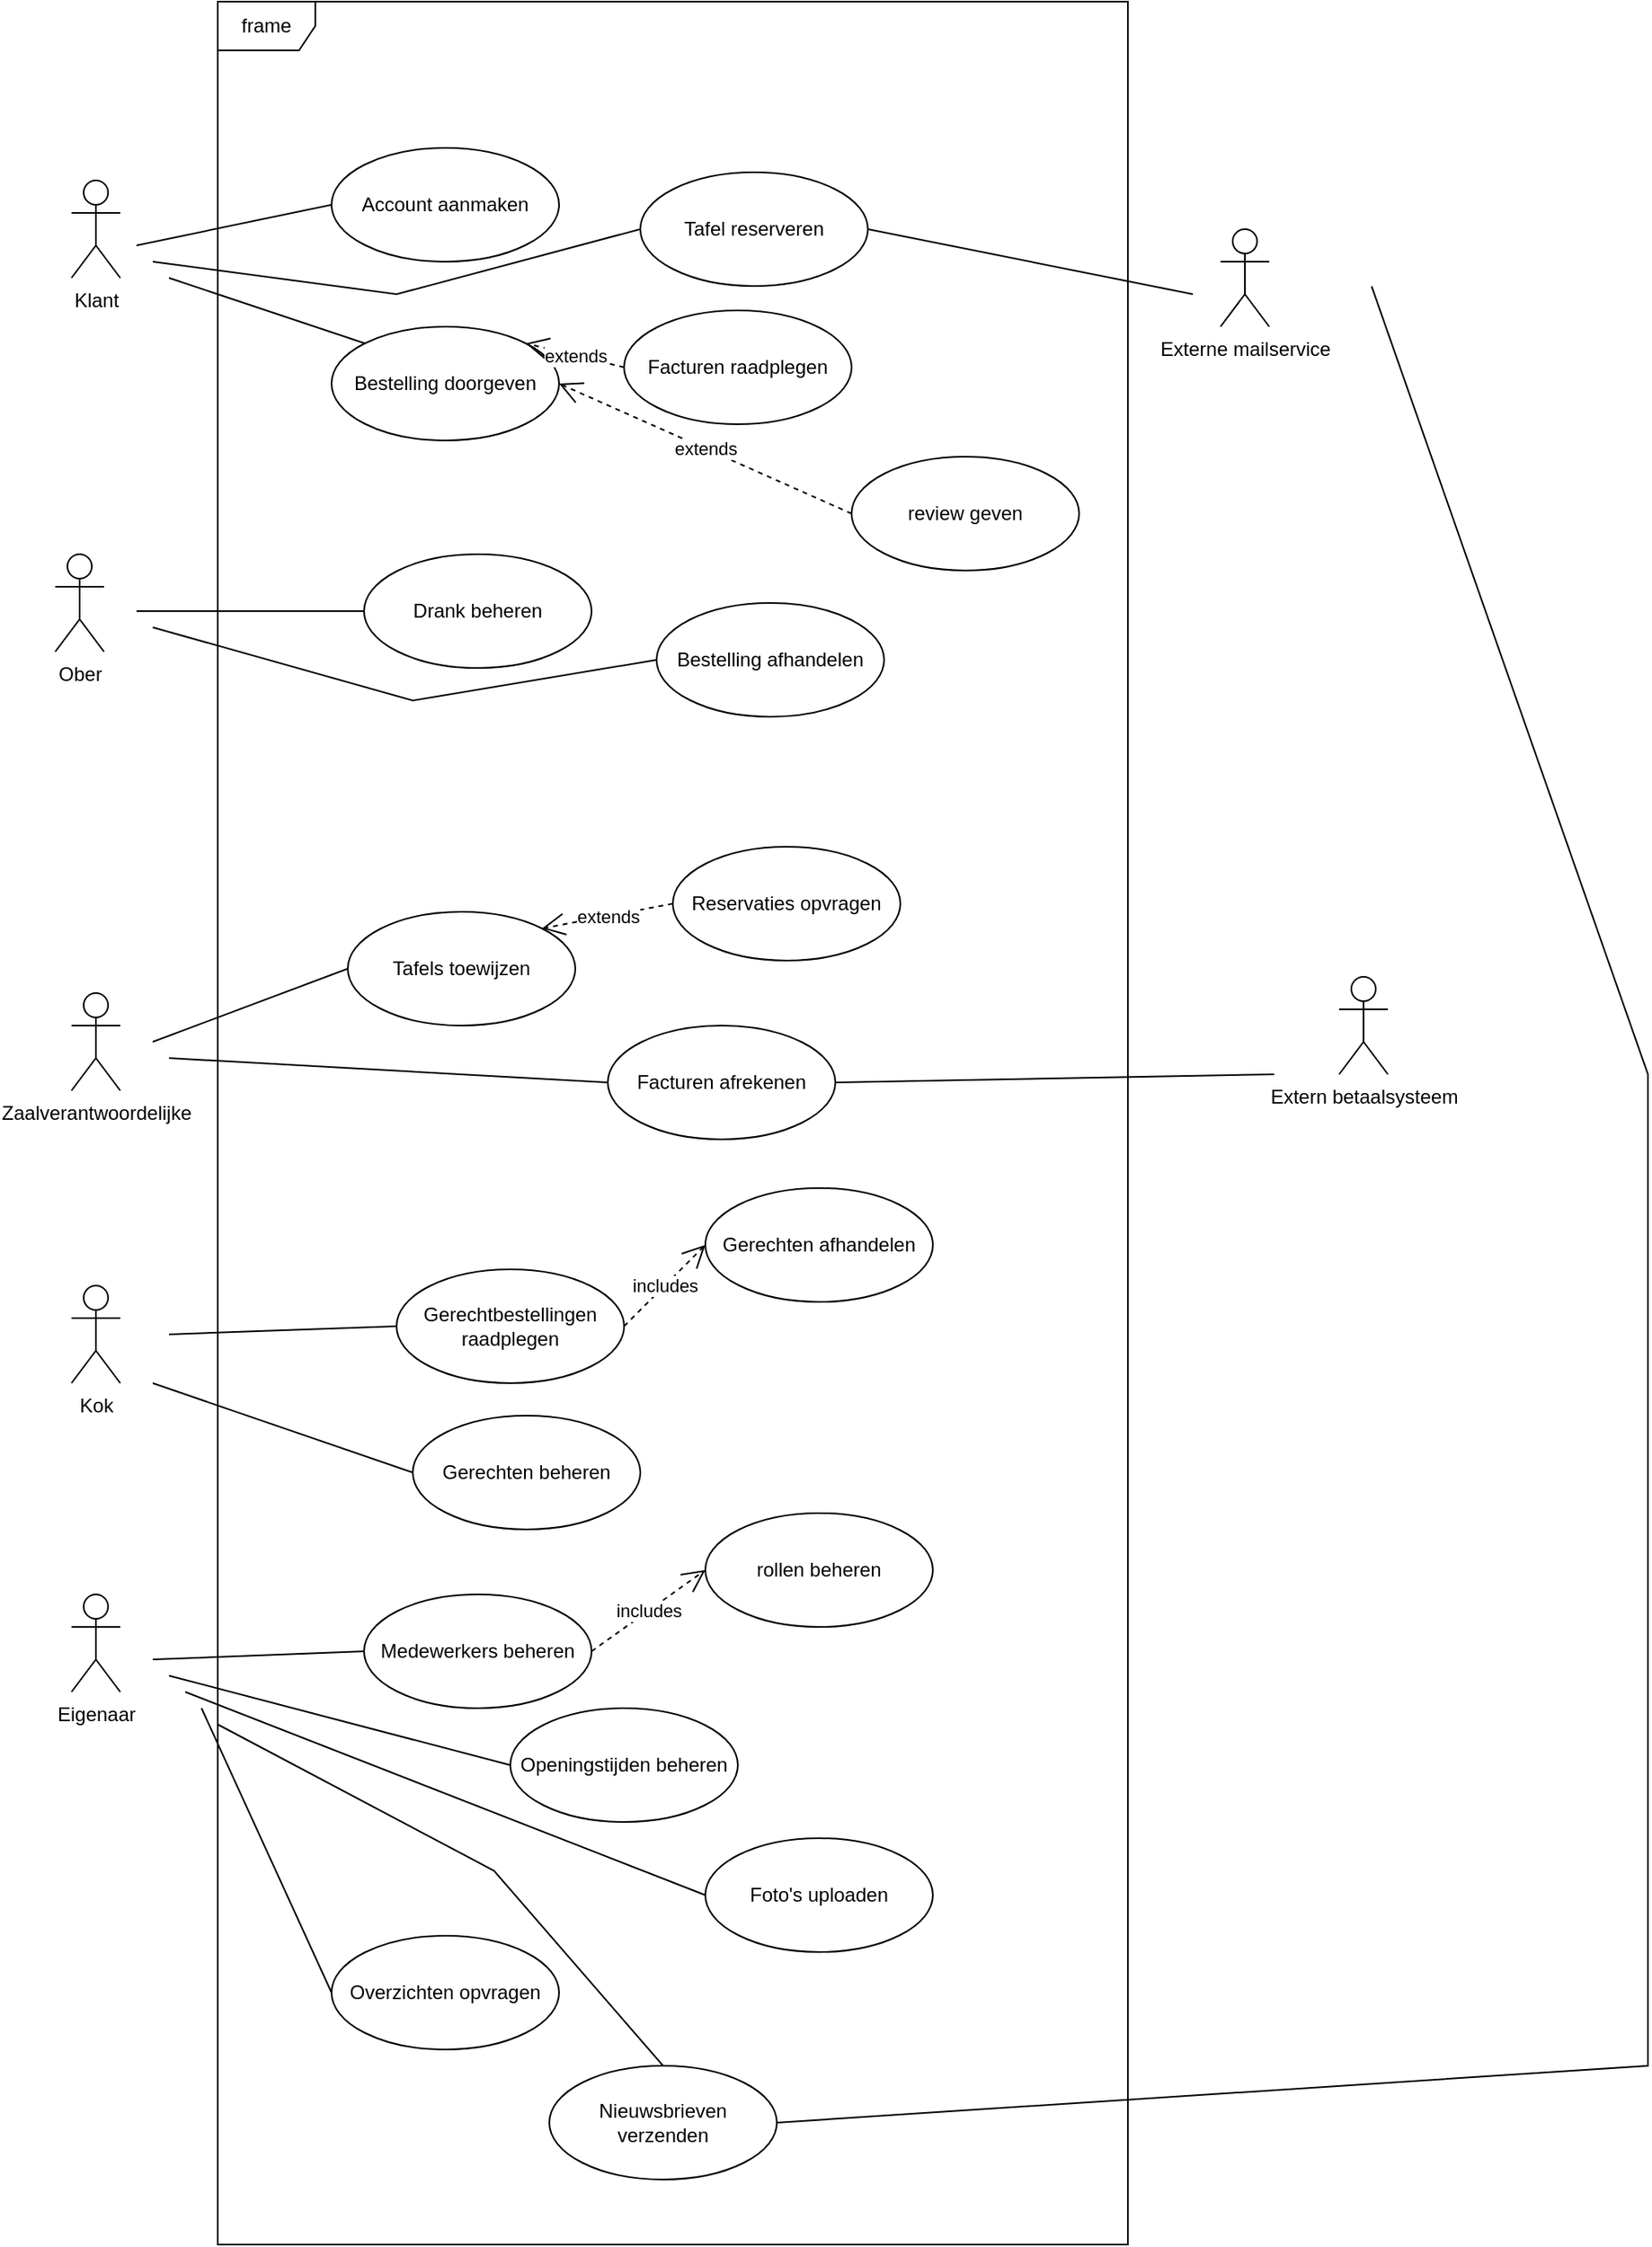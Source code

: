 <mxfile version="20.8.10" type="device"><diagram name="Pagina-1" id="YcCdliY7HSCmYJmfGS6-"><mxGraphModel dx="1050" dy="1790" grid="1" gridSize="10" guides="1" tooltips="1" connect="1" arrows="1" fold="1" page="1" pageScale="1" pageWidth="827" pageHeight="1169" math="0" shadow="0"><root><mxCell id="0"/><mxCell id="1" parent="0"/><mxCell id="kZ2du3IIntAQb-EHcHg9-1" value="Klant" style="shape=umlActor;verticalLabelPosition=bottom;verticalAlign=top;html=1;outlineConnect=0;" parent="1" vertex="1"><mxGeometry x="120" y="40" width="30" height="60" as="geometry"/></mxCell><mxCell id="kZ2du3IIntAQb-EHcHg9-2" value="Ober" style="shape=umlActor;verticalLabelPosition=bottom;verticalAlign=top;html=1;outlineConnect=0;" parent="1" vertex="1"><mxGeometry x="110" y="270" width="30" height="60" as="geometry"/></mxCell><mxCell id="kZ2du3IIntAQb-EHcHg9-3" value="Zaalverantwoordelijke" style="shape=umlActor;verticalLabelPosition=bottom;verticalAlign=top;html=1;outlineConnect=0;" parent="1" vertex="1"><mxGeometry x="120" y="540" width="30" height="60" as="geometry"/></mxCell><mxCell id="kZ2du3IIntAQb-EHcHg9-4" value="Kok" style="shape=umlActor;verticalLabelPosition=bottom;verticalAlign=top;html=1;outlineConnect=0;" parent="1" vertex="1"><mxGeometry x="120" y="720" width="30" height="60" as="geometry"/></mxCell><mxCell id="kZ2du3IIntAQb-EHcHg9-5" value="Eigenaar" style="shape=umlActor;verticalLabelPosition=bottom;verticalAlign=top;html=1;outlineConnect=0;" parent="1" vertex="1"><mxGeometry x="120" y="910" width="30" height="60" as="geometry"/></mxCell><mxCell id="kZ2du3IIntAQb-EHcHg9-8" value="frame" style="shape=umlFrame;whiteSpace=wrap;html=1;" parent="1" vertex="1"><mxGeometry x="210" y="-70" width="560" height="1380" as="geometry"/></mxCell><mxCell id="kZ2du3IIntAQb-EHcHg9-9" value="Account aanmaken" style="ellipse;whiteSpace=wrap;html=1;" parent="1" vertex="1"><mxGeometry x="280" y="20" width="140" height="70" as="geometry"/></mxCell><mxCell id="kZ2du3IIntAQb-EHcHg9-13" value="" style="endArrow=none;html=1;rounded=0;entryX=0;entryY=0.5;entryDx=0;entryDy=0;" parent="1" target="kZ2du3IIntAQb-EHcHg9-9" edge="1"><mxGeometry width="50" height="50" relative="1" as="geometry"><mxPoint x="160" y="80" as="sourcePoint"/><mxPoint x="390" y="150" as="targetPoint"/></mxGeometry></mxCell><mxCell id="HwXETog9Du_f1K2-9Dvj-1" value="Tafel reserveren" style="ellipse;whiteSpace=wrap;html=1;" parent="1" vertex="1"><mxGeometry x="470" y="35" width="140" height="70" as="geometry"/></mxCell><mxCell id="HwXETog9Du_f1K2-9Dvj-2" value="" style="endArrow=none;html=1;rounded=0;entryX=0;entryY=0.5;entryDx=0;entryDy=0;" parent="1" target="HwXETog9Du_f1K2-9Dvj-1" edge="1"><mxGeometry width="50" height="50" relative="1" as="geometry"><mxPoint x="170.0" y="90" as="sourcePoint"/><mxPoint x="290.0" y="65" as="targetPoint"/><Array as="points"><mxPoint x="320" y="110"/></Array></mxGeometry></mxCell><mxCell id="HwXETog9Du_f1K2-9Dvj-3" value="Bestelling doorgeven" style="ellipse;whiteSpace=wrap;html=1;" parent="1" vertex="1"><mxGeometry x="280" y="130" width="140" height="70" as="geometry"/></mxCell><mxCell id="HwXETog9Du_f1K2-9Dvj-7" value="Externe mailservice" style="shape=umlActor;verticalLabelPosition=bottom;verticalAlign=top;html=1;" parent="1" vertex="1"><mxGeometry x="827" y="70" width="30" height="60" as="geometry"/></mxCell><mxCell id="HwXETog9Du_f1K2-9Dvj-8" value="" style="endArrow=none;html=1;rounded=0;entryX=1;entryY=0.5;entryDx=0;entryDy=0;" parent="1" target="HwXETog9Du_f1K2-9Dvj-1" edge="1"><mxGeometry width="50" height="50" relative="1" as="geometry"><mxPoint x="810" y="110" as="sourcePoint"/><mxPoint x="290" y="155" as="targetPoint"/></mxGeometry></mxCell><mxCell id="HwXETog9Du_f1K2-9Dvj-9" value="" style="endArrow=none;html=1;rounded=0;entryX=0;entryY=0;entryDx=0;entryDy=0;" parent="1" target="HwXETog9Du_f1K2-9Dvj-3" edge="1"><mxGeometry width="50" height="50" relative="1" as="geometry"><mxPoint x="180.0" y="100" as="sourcePoint"/><mxPoint x="290" y="155" as="targetPoint"/></mxGeometry></mxCell><mxCell id="HwXETog9Du_f1K2-9Dvj-10" value="Facturen raadplegen" style="ellipse;whiteSpace=wrap;html=1;" parent="1" vertex="1"><mxGeometry x="460" y="120" width="140" height="70" as="geometry"/></mxCell><mxCell id="HwXETog9Du_f1K2-9Dvj-11" value="extends" style="endArrow=open;endSize=12;dashed=1;html=1;rounded=0;exitX=0;exitY=0.5;exitDx=0;exitDy=0;entryX=1;entryY=0;entryDx=0;entryDy=0;" parent="1" source="HwXETog9Du_f1K2-9Dvj-10" target="HwXETog9Du_f1K2-9Dvj-3" edge="1"><mxGeometry width="160" relative="1" as="geometry"><mxPoint x="600" y="330" as="sourcePoint"/><mxPoint x="760" y="330" as="targetPoint"/></mxGeometry></mxCell><mxCell id="HwXETog9Du_f1K2-9Dvj-12" value="review geven" style="ellipse;whiteSpace=wrap;html=1;" parent="1" vertex="1"><mxGeometry x="600" y="210" width="140" height="70" as="geometry"/></mxCell><mxCell id="HwXETog9Du_f1K2-9Dvj-13" value="extends" style="endArrow=open;endSize=12;dashed=1;html=1;rounded=0;exitX=0;exitY=0.5;exitDx=0;exitDy=0;entryX=1;entryY=0.5;entryDx=0;entryDy=0;" parent="1" source="HwXETog9Du_f1K2-9Dvj-12" target="HwXETog9Du_f1K2-9Dvj-3" edge="1"><mxGeometry width="160" relative="1" as="geometry"><mxPoint x="470.0" y="215" as="sourcePoint"/><mxPoint x="400.005" y="240.508" as="targetPoint"/></mxGeometry></mxCell><mxCell id="HwXETog9Du_f1K2-9Dvj-14" value="Bestelling afhandelen" style="ellipse;whiteSpace=wrap;html=1;" parent="1" vertex="1"><mxGeometry x="480" y="300" width="140" height="70" as="geometry"/></mxCell><mxCell id="HwXETog9Du_f1K2-9Dvj-15" value="Drank beheren" style="ellipse;whiteSpace=wrap;html=1;" parent="1" vertex="1"><mxGeometry x="300" y="270" width="140" height="70" as="geometry"/></mxCell><mxCell id="HwXETog9Du_f1K2-9Dvj-16" value="" style="endArrow=none;html=1;rounded=0;entryX=0;entryY=0.5;entryDx=0;entryDy=0;" parent="1" target="HwXETog9Du_f1K2-9Dvj-15" edge="1"><mxGeometry width="50" height="50" relative="1" as="geometry"><mxPoint x="160" y="305" as="sourcePoint"/><mxPoint x="309.995" y="150.508" as="targetPoint"/></mxGeometry></mxCell><mxCell id="HwXETog9Du_f1K2-9Dvj-17" value="" style="endArrow=none;html=1;rounded=0;entryX=0;entryY=0.5;entryDx=0;entryDy=0;" parent="1" target="HwXETog9Du_f1K2-9Dvj-14" edge="1"><mxGeometry width="50" height="50" relative="1" as="geometry"><mxPoint x="170" y="315" as="sourcePoint"/><mxPoint x="310" y="315" as="targetPoint"/><Array as="points"><mxPoint x="330" y="360"/></Array></mxGeometry></mxCell><mxCell id="HwXETog9Du_f1K2-9Dvj-18" value="Tafels toewijzen" style="ellipse;whiteSpace=wrap;html=1;" parent="1" vertex="1"><mxGeometry x="290" y="490" width="140" height="70" as="geometry"/></mxCell><mxCell id="HwXETog9Du_f1K2-9Dvj-19" value="" style="endArrow=none;html=1;rounded=0;entryX=0;entryY=0.5;entryDx=0;entryDy=0;" parent="1" target="HwXETog9Du_f1K2-9Dvj-18" edge="1"><mxGeometry width="50" height="50" relative="1" as="geometry"><mxPoint x="170" y="570" as="sourcePoint"/><mxPoint x="310" y="315" as="targetPoint"/></mxGeometry></mxCell><mxCell id="HwXETog9Du_f1K2-9Dvj-20" value="Reservaties opvragen" style="ellipse;whiteSpace=wrap;html=1;" parent="1" vertex="1"><mxGeometry x="490" y="450" width="140" height="70" as="geometry"/></mxCell><mxCell id="HwXETog9Du_f1K2-9Dvj-22" value="extends" style="endArrow=open;endSize=12;dashed=1;html=1;rounded=0;exitX=0;exitY=0.5;exitDx=0;exitDy=0;entryX=1;entryY=0;entryDx=0;entryDy=0;" parent="1" source="HwXETog9Du_f1K2-9Dvj-20" target="HwXETog9Du_f1K2-9Dvj-18" edge="1"><mxGeometry width="160" relative="1" as="geometry"><mxPoint x="610" y="255" as="sourcePoint"/><mxPoint x="430.0" y="175" as="targetPoint"/></mxGeometry></mxCell><mxCell id="HwXETog9Du_f1K2-9Dvj-23" value="Facturen afrekenen" style="ellipse;whiteSpace=wrap;html=1;" parent="1" vertex="1"><mxGeometry x="450" y="560" width="140" height="70" as="geometry"/></mxCell><mxCell id="HwXETog9Du_f1K2-9Dvj-24" value="" style="endArrow=none;html=1;rounded=0;entryX=0;entryY=0.5;entryDx=0;entryDy=0;" parent="1" target="HwXETog9Du_f1K2-9Dvj-23" edge="1"><mxGeometry width="50" height="50" relative="1" as="geometry"><mxPoint x="180" y="580" as="sourcePoint"/><mxPoint x="300" y="535" as="targetPoint"/></mxGeometry></mxCell><mxCell id="HwXETog9Du_f1K2-9Dvj-25" value="" style="endArrow=none;html=1;rounded=0;entryX=1;entryY=0.5;entryDx=0;entryDy=0;" parent="1" target="HwXETog9Du_f1K2-9Dvj-23" edge="1"><mxGeometry width="50" height="50" relative="1" as="geometry"><mxPoint x="860" y="590" as="sourcePoint"/><mxPoint x="620" y="80" as="targetPoint"/></mxGeometry></mxCell><mxCell id="HwXETog9Du_f1K2-9Dvj-26" value="Extern betaalsysteem" style="shape=umlActor;verticalLabelPosition=bottom;verticalAlign=top;html=1;" parent="1" vertex="1"><mxGeometry x="900" y="530" width="30" height="60" as="geometry"/></mxCell><mxCell id="5CDFt7ciQ4aWb4GCR9z1-1" value="Gerechtbestellingen raadplegen" style="ellipse;whiteSpace=wrap;html=1;" vertex="1" parent="1"><mxGeometry x="320" y="710" width="140" height="70" as="geometry"/></mxCell><mxCell id="5CDFt7ciQ4aWb4GCR9z1-2" value="Gerechten beheren" style="ellipse;whiteSpace=wrap;html=1;" vertex="1" parent="1"><mxGeometry x="330" y="800" width="140" height="70" as="geometry"/></mxCell><mxCell id="5CDFt7ciQ4aWb4GCR9z1-3" value="Gerechten afhandelen" style="ellipse;whiteSpace=wrap;html=1;" vertex="1" parent="1"><mxGeometry x="510" y="660" width="140" height="70" as="geometry"/></mxCell><mxCell id="5CDFt7ciQ4aWb4GCR9z1-4" value="" style="endArrow=none;html=1;rounded=0;entryX=0;entryY=0.5;entryDx=0;entryDy=0;" edge="1" parent="1" target="5CDFt7ciQ4aWb4GCR9z1-1"><mxGeometry width="50" height="50" relative="1" as="geometry"><mxPoint x="180" y="750" as="sourcePoint"/><mxPoint x="460" y="605" as="targetPoint"/></mxGeometry></mxCell><mxCell id="5CDFt7ciQ4aWb4GCR9z1-5" value="includes" style="endArrow=open;endSize=12;dashed=1;html=1;rounded=0;exitX=1;exitY=0.5;exitDx=0;exitDy=0;entryX=0;entryY=0.5;entryDx=0;entryDy=0;" edge="1" parent="1" source="5CDFt7ciQ4aWb4GCR9z1-1" target="5CDFt7ciQ4aWb4GCR9z1-3"><mxGeometry width="160" relative="1" as="geometry"><mxPoint x="470" y="660" as="sourcePoint"/><mxPoint x="389.497" y="675.251" as="targetPoint"/></mxGeometry></mxCell><mxCell id="5CDFt7ciQ4aWb4GCR9z1-6" value="" style="endArrow=none;html=1;rounded=0;entryX=0;entryY=0.5;entryDx=0;entryDy=0;" edge="1" parent="1" target="5CDFt7ciQ4aWb4GCR9z1-2"><mxGeometry width="50" height="50" relative="1" as="geometry"><mxPoint x="170" y="780" as="sourcePoint"/><mxPoint x="330" y="755" as="targetPoint"/></mxGeometry></mxCell><mxCell id="5CDFt7ciQ4aWb4GCR9z1-7" value="Medewerkers beheren" style="ellipse;whiteSpace=wrap;html=1;" vertex="1" parent="1"><mxGeometry x="300" y="910" width="140" height="70" as="geometry"/></mxCell><mxCell id="5CDFt7ciQ4aWb4GCR9z1-8" value="rollen beheren" style="ellipse;whiteSpace=wrap;html=1;" vertex="1" parent="1"><mxGeometry x="510" y="860" width="140" height="70" as="geometry"/></mxCell><mxCell id="5CDFt7ciQ4aWb4GCR9z1-9" value="includes" style="endArrow=open;endSize=12;dashed=1;html=1;rounded=0;exitX=1;exitY=0.5;exitDx=0;exitDy=0;entryX=0;entryY=0.5;entryDx=0;entryDy=0;" edge="1" parent="1" source="5CDFt7ciQ4aWb4GCR9z1-7" target="5CDFt7ciQ4aWb4GCR9z1-8"><mxGeometry width="160" relative="1" as="geometry"><mxPoint x="470" y="755" as="sourcePoint"/><mxPoint x="520" y="705" as="targetPoint"/></mxGeometry></mxCell><mxCell id="5CDFt7ciQ4aWb4GCR9z1-10" value="" style="endArrow=none;html=1;rounded=0;entryX=0;entryY=0.5;entryDx=0;entryDy=0;" edge="1" parent="1" target="5CDFt7ciQ4aWb4GCR9z1-7"><mxGeometry width="50" height="50" relative="1" as="geometry"><mxPoint x="170" y="950" as="sourcePoint"/><mxPoint x="340" y="845" as="targetPoint"/></mxGeometry></mxCell><mxCell id="5CDFt7ciQ4aWb4GCR9z1-11" value="Overzichten opvragen" style="ellipse;whiteSpace=wrap;html=1;" vertex="1" parent="1"><mxGeometry x="280" y="1120" width="140" height="70" as="geometry"/></mxCell><mxCell id="5CDFt7ciQ4aWb4GCR9z1-12" value="Nieuwsbrieven verzenden" style="ellipse;whiteSpace=wrap;html=1;" vertex="1" parent="1"><mxGeometry x="414" y="1200" width="140" height="70" as="geometry"/></mxCell><mxCell id="5CDFt7ciQ4aWb4GCR9z1-13" value="Foto's uploaden" style="ellipse;whiteSpace=wrap;html=1;" vertex="1" parent="1"><mxGeometry x="510" y="1060" width="140" height="70" as="geometry"/></mxCell><mxCell id="5CDFt7ciQ4aWb4GCR9z1-14" value="Openingstijden beheren" style="ellipse;whiteSpace=wrap;html=1;" vertex="1" parent="1"><mxGeometry x="390" y="980" width="140" height="70" as="geometry"/></mxCell><mxCell id="5CDFt7ciQ4aWb4GCR9z1-16" value="" style="endArrow=none;html=1;rounded=0;entryX=0;entryY=0.5;entryDx=0;entryDy=0;" edge="1" parent="1" target="5CDFt7ciQ4aWb4GCR9z1-14"><mxGeometry width="50" height="50" relative="1" as="geometry"><mxPoint x="180" y="960" as="sourcePoint"/><mxPoint x="310" y="955" as="targetPoint"/></mxGeometry></mxCell><mxCell id="5CDFt7ciQ4aWb4GCR9z1-17" value="" style="endArrow=none;html=1;rounded=0;entryX=0;entryY=0.5;entryDx=0;entryDy=0;" edge="1" parent="1" target="5CDFt7ciQ4aWb4GCR9z1-13"><mxGeometry width="50" height="50" relative="1" as="geometry"><mxPoint x="190" y="970" as="sourcePoint"/><mxPoint x="400" y="1025" as="targetPoint"/></mxGeometry></mxCell><mxCell id="5CDFt7ciQ4aWb4GCR9z1-18" value="" style="endArrow=none;html=1;rounded=0;entryX=0;entryY=0.5;entryDx=0;entryDy=0;" edge="1" parent="1" target="5CDFt7ciQ4aWb4GCR9z1-11"><mxGeometry width="50" height="50" relative="1" as="geometry"><mxPoint x="200" y="980" as="sourcePoint"/><mxPoint x="410" y="1035" as="targetPoint"/></mxGeometry></mxCell><mxCell id="5CDFt7ciQ4aWb4GCR9z1-19" value="" style="endArrow=none;html=1;rounded=0;entryX=0.5;entryY=0;entryDx=0;entryDy=0;" edge="1" parent="1" target="5CDFt7ciQ4aWb4GCR9z1-12"><mxGeometry width="50" height="50" relative="1" as="geometry"><mxPoint x="210" y="990" as="sourcePoint"/><mxPoint x="420" y="1045" as="targetPoint"/><Array as="points"><mxPoint x="380" y="1080"/></Array></mxGeometry></mxCell><mxCell id="5CDFt7ciQ4aWb4GCR9z1-20" value="" style="endArrow=none;html=1;rounded=0;entryX=1;entryY=0.5;entryDx=0;entryDy=0;" edge="1" parent="1" target="5CDFt7ciQ4aWb4GCR9z1-12"><mxGeometry width="50" height="50" relative="1" as="geometry"><mxPoint x="920" y="105.2" as="sourcePoint"/><mxPoint x="430" y="1055" as="targetPoint"/><Array as="points"><mxPoint x="1090" y="590"/><mxPoint x="1090" y="1200"/></Array></mxGeometry></mxCell></root></mxGraphModel></diagram></mxfile>